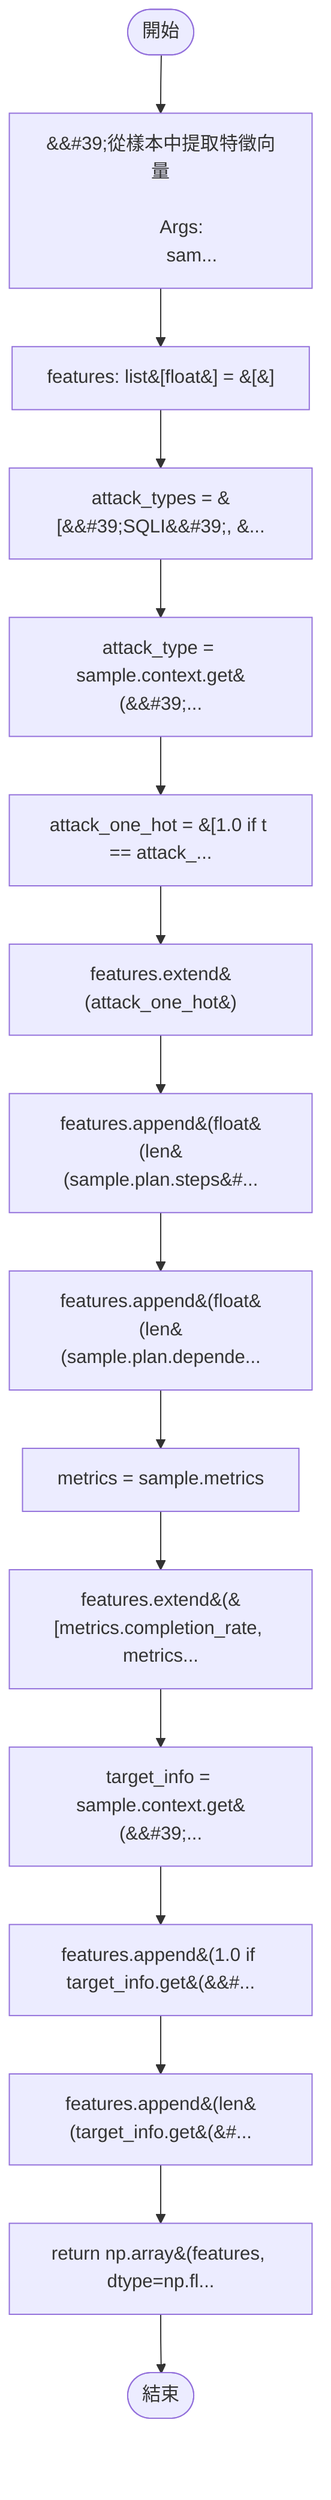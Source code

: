 flowchart TB
    n1([開始])
    n2([結束])
    n3[&amp;&#35;39;從樣本中提取特徵向量\n\n        Args:\n            sam...]
    n4[features: list&#91;float&#93; = &#91;&#93;]
    n5[attack_types = &#91;&amp;&#35;39;SQLI&amp;&#35;39;, &amp;...]
    n6[attack_type = sample.context.get&#40;&amp;&#35;39;...]
    n7[attack_one_hot = &#91;1.0 if t == attack_...]
    n8[features.extend&#40;attack_one_hot&#41;]
    n9[features.append&#40;float&#40;len&#40;sample.plan.steps&#...]
    n10[features.append&#40;float&#40;len&#40;sample.plan.depende...]
    n11[metrics = sample.metrics]
    n12[features.extend&#40;&#91;metrics.completion_rate, metrics...]
    n13[target_info = sample.context.get&#40;&amp;&#35;39;...]
    n14[features.append&#40;1.0 if target_info.get&#40;&amp;&#35;...]
    n15[features.append&#40;len&#40;target_info.get&#40;&amp;&#35...]
    n16[return np.array&#40;features, dtype=np.fl...]
    n1 --> n3
    n3 --> n4
    n4 --> n5
    n5 --> n6
    n6 --> n7
    n7 --> n8
    n8 --> n9
    n9 --> n10
    n10 --> n11
    n11 --> n12
    n12 --> n13
    n13 --> n14
    n14 --> n15
    n15 --> n16
    n16 --> n2